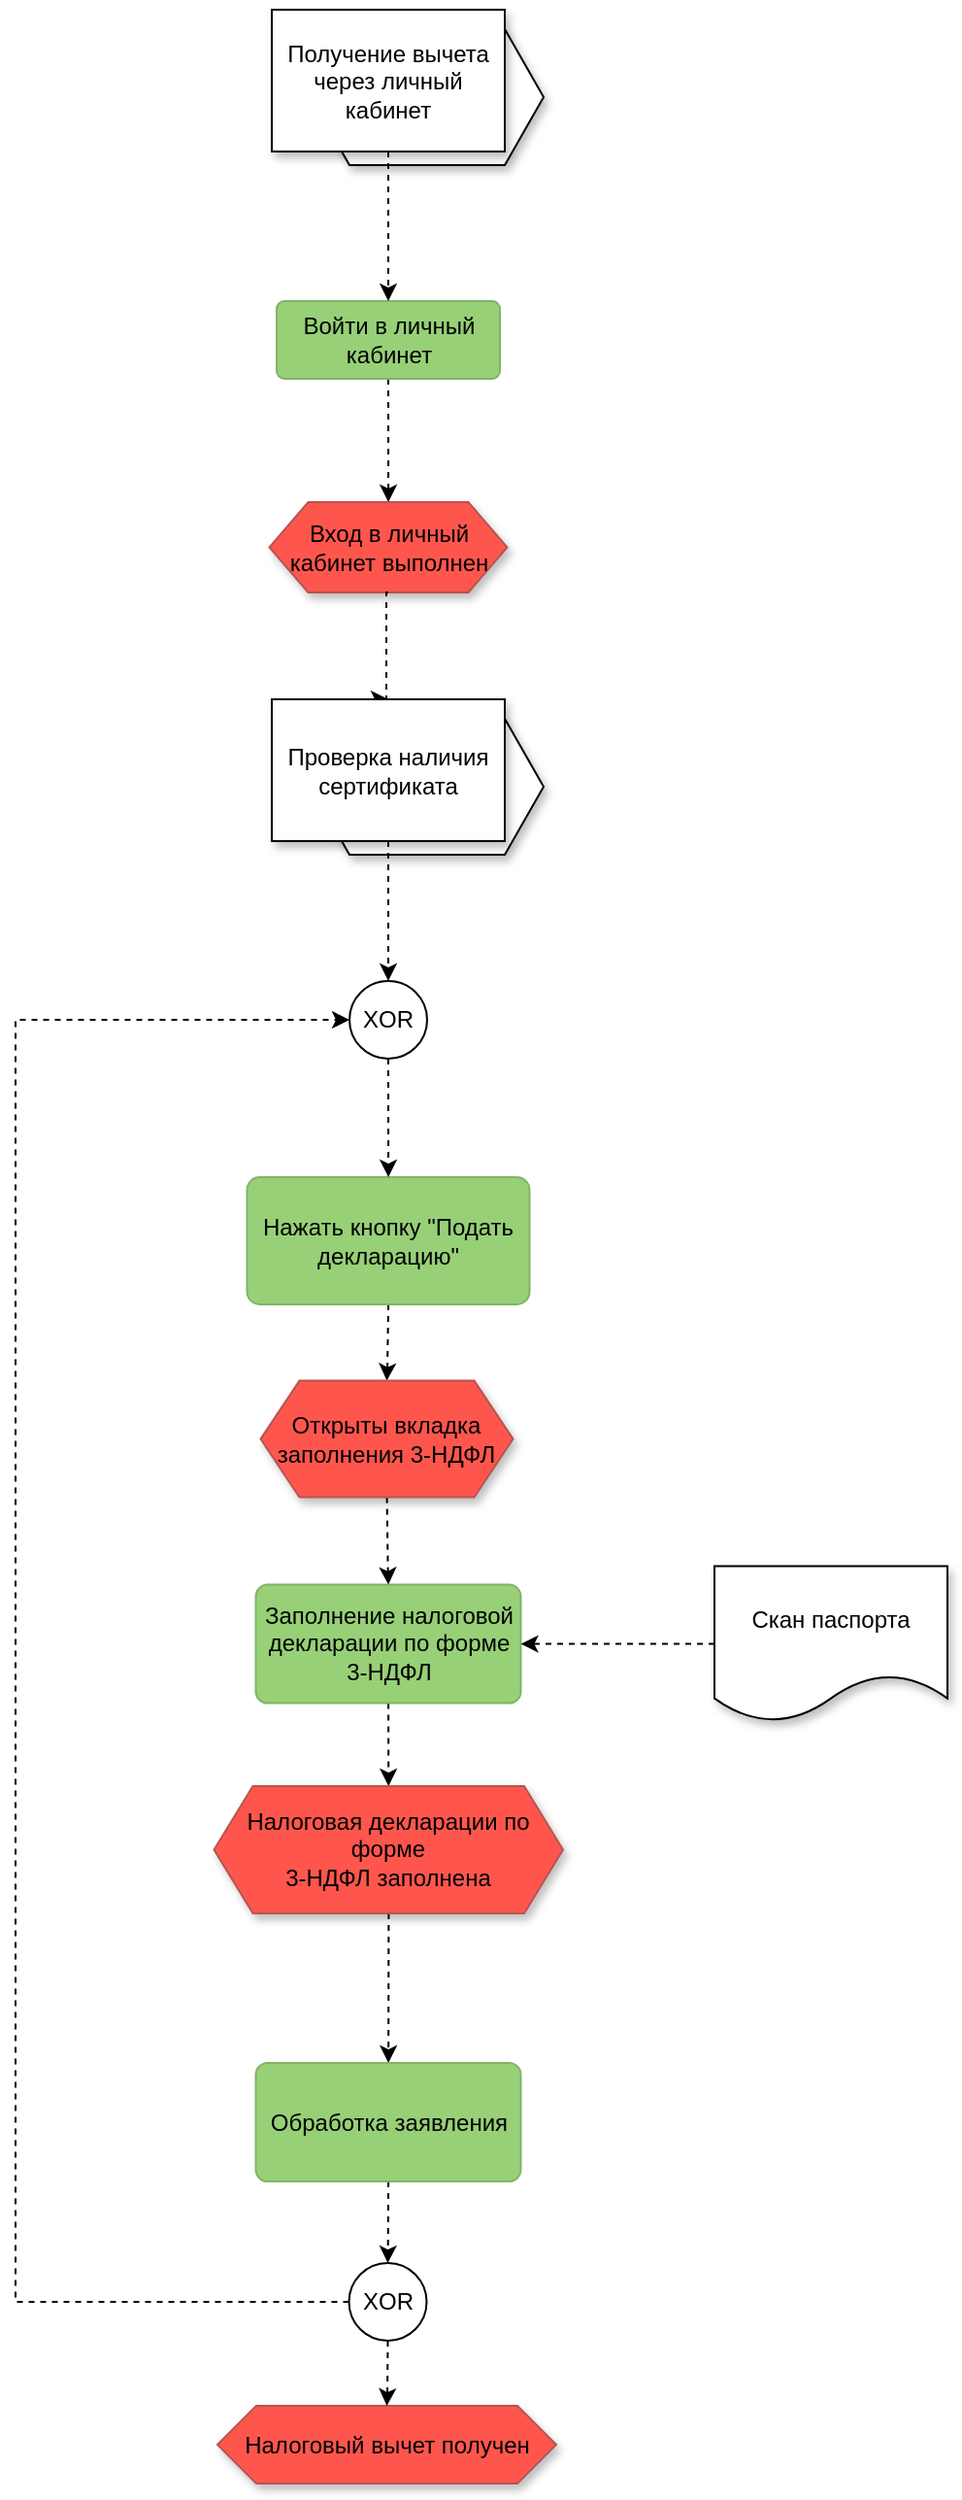 <mxfile version="20.8.16" type="device"><diagram name="Страница — 1" id="Iz-HPFrRvookkUTsKBIt"><mxGraphModel dx="-873" dy="2105" grid="1" gridSize="10" guides="1" tooltips="1" connect="1" arrows="1" fold="1" page="1" pageScale="1" pageWidth="827" pageHeight="1169" math="0" shadow="0"><root><mxCell id="0"/><mxCell id="1" parent="0"/><mxCell id="tvUgkEQ9oorEayazKqwI-126" value="" style="group" parent="1" vertex="1" connectable="0"><mxGeometry x="2922" y="-550" width="140" height="80" as="geometry"/></mxCell><mxCell id="tvUgkEQ9oorEayazKqwI-127" value="" style="group" parent="tvUgkEQ9oorEayazKqwI-126" vertex="1" connectable="0"><mxGeometry width="140" height="80" as="geometry"/></mxCell><mxCell id="tvUgkEQ9oorEayazKqwI-128" value="" style="shape=hexagon;perimeter=hexagonPerimeter2;whiteSpace=wrap;html=1;fixedSize=1;shadow=1;" parent="tvUgkEQ9oorEayazKqwI-127" vertex="1"><mxGeometry x="20" y="10" width="120" height="70" as="geometry"/></mxCell><mxCell id="tvUgkEQ9oorEayazKqwI-129" value="Получение вычета через личный кабинет" style="rounded=0;whiteSpace=wrap;html=1;shadow=1;" parent="tvUgkEQ9oorEayazKqwI-127" vertex="1"><mxGeometry width="120" height="73" as="geometry"/></mxCell><mxCell id="tvUgkEQ9oorEayazKqwI-246" style="edgeStyle=orthogonalEdgeStyle;rounded=0;jumpStyle=arc;orthogonalLoop=1;jettySize=auto;html=1;dashed=1;fontColor=#171717;endArrow=classic;endFill=1;" parent="1" source="tvUgkEQ9oorEayazKqwI-132" target="tvUgkEQ9oorEayazKqwI-133" edge="1"><mxGeometry relative="1" as="geometry"/></mxCell><mxCell id="tvUgkEQ9oorEayazKqwI-132" value="Войти в личный кабинет" style="rounded=1;arcSize=10;whiteSpace=wrap;html=1;align=center;fillColor=#97D077;strokeColor=#82b366;" parent="1" vertex="1"><mxGeometry x="2924.5" y="-400" width="115" height="40" as="geometry"/></mxCell><mxCell id="tvUgkEQ9oorEayazKqwI-133" value="Вход в личный кабинет выполнен" style="shape=hexagon;perimeter=hexagonPerimeter2;whiteSpace=wrap;html=1;fixedSize=1;shadow=1;fillColor=#fe564d;strokeColor=#b85450;" parent="1" vertex="1"><mxGeometry x="2920.75" y="-296.5" width="122.5" height="46.5" as="geometry"/></mxCell><mxCell id="tvUgkEQ9oorEayazKqwI-134" style="edgeStyle=orthogonalEdgeStyle;rounded=0;orthogonalLoop=1;jettySize=auto;html=1;dashed=1;fontColor=#171717;endArrow=classic;endFill=1;exitX=0.5;exitY=1;exitDx=0;exitDy=0;entryX=0.5;entryY=0;entryDx=0;entryDy=0;" parent="1" source="tvUgkEQ9oorEayazKqwI-133" target="tvUgkEQ9oorEayazKqwI-253" edge="1"><mxGeometry relative="1" as="geometry"><mxPoint x="2992" y="-100" as="sourcePoint"/><Array as="points"><mxPoint x="2981" y="-250"/></Array></mxGeometry></mxCell><mxCell id="tvUgkEQ9oorEayazKqwI-135" style="edgeStyle=orthogonalEdgeStyle;rounded=0;orthogonalLoop=1;jettySize=auto;html=1;dashed=1;fontColor=#171717;endArrow=classic;endFill=1;" parent="1" source="tvUgkEQ9oorEayazKqwI-129" target="tvUgkEQ9oorEayazKqwI-132" edge="1"><mxGeometry relative="1" as="geometry"/></mxCell><mxCell id="tvUgkEQ9oorEayazKqwI-238" value="Налоговый вычет получен" style="shape=hexagon;perimeter=hexagonPerimeter2;whiteSpace=wrap;html=1;fixedSize=1;shadow=1;fillColor=#fe564d;strokeColor=#b85450;" parent="1" vertex="1"><mxGeometry x="2894" y="683.5" width="174.5" height="40" as="geometry"/></mxCell><mxCell id="tvUgkEQ9oorEayazKqwI-294" style="edgeStyle=orthogonalEdgeStyle;rounded=0;jumpStyle=arc;orthogonalLoop=1;jettySize=auto;html=1;entryX=0.5;entryY=0;entryDx=0;entryDy=0;dashed=1;fontColor=#171717;endArrow=classic;endFill=1;" parent="1" source="tvUgkEQ9oorEayazKqwI-249" target="tvUgkEQ9oorEayazKqwI-293" edge="1"><mxGeometry relative="1" as="geometry"/></mxCell><mxCell id="tvUgkEQ9oorEayazKqwI-249" value="Нажать кнопку &quot;Подать декларацию&quot;" style="rounded=1;arcSize=10;whiteSpace=wrap;html=1;align=center;fillColor=#97D077;strokeColor=#82b366;" parent="1" vertex="1"><mxGeometry x="2909.25" y="51" width="145.5" height="65.5" as="geometry"/></mxCell><mxCell id="tvUgkEQ9oorEayazKqwI-250" value="" style="group" parent="1" vertex="1" connectable="0"><mxGeometry x="2922" y="-195" width="140" height="80" as="geometry"/></mxCell><mxCell id="tvUgkEQ9oorEayazKqwI-251" value="" style="group" parent="tvUgkEQ9oorEayazKqwI-250" vertex="1" connectable="0"><mxGeometry width="140" height="80" as="geometry"/></mxCell><mxCell id="tvUgkEQ9oorEayazKqwI-252" value="" style="shape=hexagon;perimeter=hexagonPerimeter2;whiteSpace=wrap;html=1;fixedSize=1;shadow=1;" parent="tvUgkEQ9oorEayazKqwI-251" vertex="1"><mxGeometry x="20" y="10" width="120" height="70" as="geometry"/></mxCell><mxCell id="tvUgkEQ9oorEayazKqwI-253" value="Проверка наличия сертификата" style="rounded=0;whiteSpace=wrap;html=1;shadow=1;" parent="tvUgkEQ9oorEayazKqwI-251" vertex="1"><mxGeometry width="120" height="73" as="geometry"/></mxCell><mxCell id="tvUgkEQ9oorEayazKqwI-261" style="edgeStyle=orthogonalEdgeStyle;rounded=0;jumpStyle=arc;orthogonalLoop=1;jettySize=auto;html=1;dashed=1;fontColor=#171717;endArrow=classic;endFill=1;" parent="1" source="tvUgkEQ9oorEayazKqwI-259" target="tvUgkEQ9oorEayazKqwI-249" edge="1"><mxGeometry relative="1" as="geometry"/></mxCell><mxCell id="tvUgkEQ9oorEayazKqwI-259" value="XOR" style="ellipse;whiteSpace=wrap;html=1;aspect=fixed;rotation=0;" parent="1" vertex="1"><mxGeometry x="2962" y="-50" width="40" height="40" as="geometry"/></mxCell><mxCell id="tvUgkEQ9oorEayazKqwI-260" style="edgeStyle=orthogonalEdgeStyle;rounded=0;jumpStyle=arc;orthogonalLoop=1;jettySize=auto;html=1;dashed=1;fontColor=#171717;endArrow=classic;endFill=1;" parent="1" source="tvUgkEQ9oorEayazKqwI-253" target="tvUgkEQ9oorEayazKqwI-259" edge="1"><mxGeometry relative="1" as="geometry"/></mxCell><mxCell id="tvUgkEQ9oorEayazKqwI-296" style="edgeStyle=orthogonalEdgeStyle;rounded=0;jumpStyle=arc;orthogonalLoop=1;jettySize=auto;html=1;entryX=0.5;entryY=0;entryDx=0;entryDy=0;dashed=1;fontColor=#171717;endArrow=classic;endFill=1;" parent="1" source="tvUgkEQ9oorEayazKqwI-291" target="tvUgkEQ9oorEayazKqwI-292" edge="1"><mxGeometry relative="1" as="geometry"/></mxCell><mxCell id="tvUgkEQ9oorEayazKqwI-291" value="Заполнение&amp;nbsp;налоговой декларации по форме&lt;br&gt;3-НДФЛ" style="rounded=1;arcSize=10;whiteSpace=wrap;html=1;align=center;fillColor=#97D077;strokeColor=#82b366;" parent="1" vertex="1"><mxGeometry x="2913.75" y="260.81" width="136.5" height="61" as="geometry"/></mxCell><mxCell id="tvUgkEQ9oorEayazKqwI-303" style="edgeStyle=orthogonalEdgeStyle;rounded=0;jumpStyle=arc;orthogonalLoop=1;jettySize=auto;html=1;dashed=1;fontColor=#171717;endArrow=classic;endFill=1;" parent="1" source="tvUgkEQ9oorEayazKqwI-292" target="tvUgkEQ9oorEayazKqwI-297" edge="1"><mxGeometry relative="1" as="geometry"/></mxCell><mxCell id="tvUgkEQ9oorEayazKqwI-292" value="Налоговая декларации по форме&lt;br style=&quot;border-color: var(--border-color);&quot;&gt;3-НДФЛ заполнена" style="shape=hexagon;perimeter=hexagonPerimeter2;whiteSpace=wrap;html=1;fixedSize=1;shadow=1;fillColor=#fe564d;strokeColor=#b85450;" parent="1" vertex="1"><mxGeometry x="2892.25" y="364.5" width="179.75" height="65.5" as="geometry"/></mxCell><mxCell id="tvUgkEQ9oorEayazKqwI-295" style="edgeStyle=orthogonalEdgeStyle;rounded=0;jumpStyle=arc;orthogonalLoop=1;jettySize=auto;html=1;dashed=1;fontColor=#171717;endArrow=classic;endFill=1;" parent="1" source="tvUgkEQ9oorEayazKqwI-293" target="tvUgkEQ9oorEayazKqwI-291" edge="1"><mxGeometry relative="1" as="geometry"/></mxCell><mxCell id="tvUgkEQ9oorEayazKqwI-293" value="Открыты вкладка заполнения 3-НДФЛ" style="shape=hexagon;perimeter=hexagonPerimeter2;whiteSpace=wrap;html=1;fixedSize=1;shadow=1;fillColor=#fe564d;strokeColor=#b85450;" parent="1" vertex="1"><mxGeometry x="2916.25" y="155.81" width="130" height="60" as="geometry"/></mxCell><mxCell id="tvUgkEQ9oorEayazKqwI-300" style="edgeStyle=orthogonalEdgeStyle;rounded=0;jumpStyle=arc;orthogonalLoop=1;jettySize=auto;html=1;dashed=1;fontColor=#171717;endArrow=classic;endFill=1;" parent="1" source="tvUgkEQ9oorEayazKqwI-297" target="tvUgkEQ9oorEayazKqwI-299" edge="1"><mxGeometry relative="1" as="geometry"/></mxCell><mxCell id="tvUgkEQ9oorEayazKqwI-297" value="Обработка заявления" style="rounded=1;arcSize=10;whiteSpace=wrap;html=1;align=center;fillColor=#97D077;strokeColor=#82b366;" parent="1" vertex="1"><mxGeometry x="2913.75" y="507" width="136.5" height="61" as="geometry"/></mxCell><mxCell id="tvUgkEQ9oorEayazKqwI-301" style="edgeStyle=orthogonalEdgeStyle;rounded=0;jumpStyle=arc;orthogonalLoop=1;jettySize=auto;html=1;dashed=1;fontColor=#171717;endArrow=classic;endFill=1;" parent="1" source="tvUgkEQ9oorEayazKqwI-299" target="tvUgkEQ9oorEayazKqwI-238" edge="1"><mxGeometry relative="1" as="geometry"/></mxCell><mxCell id="tvUgkEQ9oorEayazKqwI-302" style="edgeStyle=orthogonalEdgeStyle;rounded=0;jumpStyle=arc;orthogonalLoop=1;jettySize=auto;html=1;entryX=0;entryY=0.5;entryDx=0;entryDy=0;dashed=1;fontColor=#171717;endArrow=classic;endFill=1;" parent="1" source="tvUgkEQ9oorEayazKqwI-299" target="tvUgkEQ9oorEayazKqwI-259" edge="1"><mxGeometry relative="1" as="geometry"><Array as="points"><mxPoint x="2790" y="630"/><mxPoint x="2790" y="-30"/></Array></mxGeometry></mxCell><mxCell id="tvUgkEQ9oorEayazKqwI-299" value="XOR" style="ellipse;whiteSpace=wrap;html=1;aspect=fixed;rotation=0;" parent="1" vertex="1"><mxGeometry x="2961.75" y="610" width="40" height="40" as="geometry"/></mxCell><mxCell id="tvUgkEQ9oorEayazKqwI-306" style="edgeStyle=orthogonalEdgeStyle;rounded=0;jumpStyle=arc;orthogonalLoop=1;jettySize=auto;html=1;dashed=1;fontColor=#171717;endArrow=classic;endFill=1;entryX=1;entryY=0.5;entryDx=0;entryDy=0;" parent="1" source="tvUgkEQ9oorEayazKqwI-305" target="tvUgkEQ9oorEayazKqwI-291" edge="1"><mxGeometry relative="1" as="geometry"/></mxCell><mxCell id="tvUgkEQ9oorEayazKqwI-305" value="Скан паспорта" style="shape=document;whiteSpace=wrap;html=1;boundedLbl=1;shadow=1;labelBackgroundColor=none;" parent="1" vertex="1"><mxGeometry x="3150" y="251.31" width="120" height="80" as="geometry"/></mxCell></root></mxGraphModel></diagram></mxfile>
